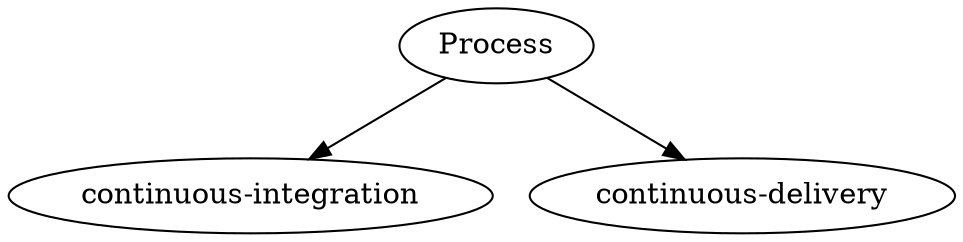 // Microservices Process Roadmap
digraph {
	process [label=Process]
	process -> "continuous-integration"
	process -> "continuous-delivery"
}
